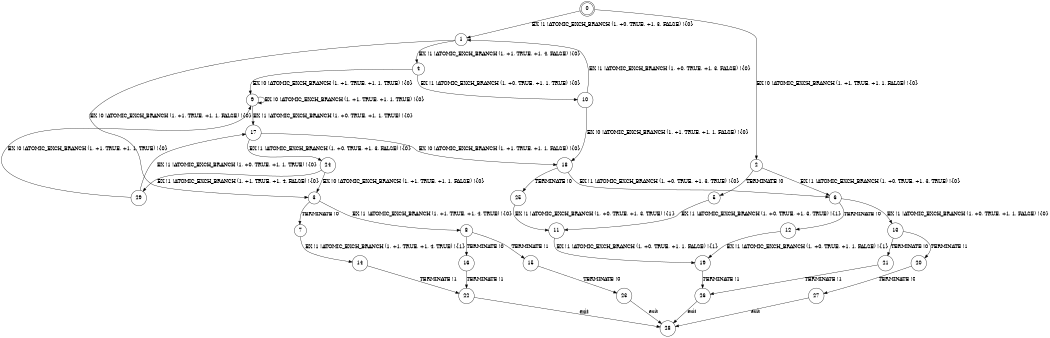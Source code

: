 digraph BCG {
size = "7, 10.5";
center = TRUE;
node [shape = circle];
0 [peripheries = 2];
0 -> 1 [label = "EX !1 !ATOMIC_EXCH_BRANCH (1, +0, TRUE, +1, 3, FALSE) !{0}"];
0 -> 2 [label = "EX !0 !ATOMIC_EXCH_BRANCH (1, +1, TRUE, +1, 1, FALSE) !{0}"];
1 -> 3 [label = "EX !0 !ATOMIC_EXCH_BRANCH (1, +1, TRUE, +1, 1, FALSE) !{0}"];
1 -> 4 [label = "EX !1 !ATOMIC_EXCH_BRANCH (1, +1, TRUE, +1, 4, FALSE) !{0}"];
2 -> 5 [label = "TERMINATE !0"];
2 -> 6 [label = "EX !1 !ATOMIC_EXCH_BRANCH (1, +0, TRUE, +1, 3, TRUE) !{0}"];
3 -> 7 [label = "TERMINATE !0"];
3 -> 8 [label = "EX !1 !ATOMIC_EXCH_BRANCH (1, +1, TRUE, +1, 4, TRUE) !{0}"];
4 -> 9 [label = "EX !0 !ATOMIC_EXCH_BRANCH (1, +1, TRUE, +1, 1, TRUE) !{0}"];
4 -> 10 [label = "EX !1 !ATOMIC_EXCH_BRANCH (1, +0, TRUE, +1, 1, TRUE) !{0}"];
5 -> 11 [label = "EX !1 !ATOMIC_EXCH_BRANCH (1, +0, TRUE, +1, 3, TRUE) !{1}"];
6 -> 12 [label = "TERMINATE !0"];
6 -> 13 [label = "EX !1 !ATOMIC_EXCH_BRANCH (1, +0, TRUE, +1, 1, FALSE) !{0}"];
7 -> 14 [label = "EX !1 !ATOMIC_EXCH_BRANCH (1, +1, TRUE, +1, 4, TRUE) !{1}"];
8 -> 15 [label = "TERMINATE !1"];
8 -> 16 [label = "TERMINATE !0"];
9 -> 17 [label = "EX !1 !ATOMIC_EXCH_BRANCH (1, +0, TRUE, +1, 1, TRUE) !{0}"];
9 -> 9 [label = "EX !0 !ATOMIC_EXCH_BRANCH (1, +1, TRUE, +1, 1, TRUE) !{0}"];
10 -> 18 [label = "EX !0 !ATOMIC_EXCH_BRANCH (1, +1, TRUE, +1, 1, FALSE) !{0}"];
10 -> 1 [label = "EX !1 !ATOMIC_EXCH_BRANCH (1, +0, TRUE, +1, 3, FALSE) !{0}"];
11 -> 19 [label = "EX !1 !ATOMIC_EXCH_BRANCH (1, +0, TRUE, +1, 1, FALSE) !{1}"];
12 -> 19 [label = "EX !1 !ATOMIC_EXCH_BRANCH (1, +0, TRUE, +1, 1, FALSE) !{1}"];
13 -> 20 [label = "TERMINATE !1"];
13 -> 21 [label = "TERMINATE !0"];
14 -> 22 [label = "TERMINATE !1"];
15 -> 23 [label = "TERMINATE !0"];
16 -> 22 [label = "TERMINATE !1"];
17 -> 24 [label = "EX !1 !ATOMIC_EXCH_BRANCH (1, +0, TRUE, +1, 3, FALSE) !{0}"];
17 -> 18 [label = "EX !0 !ATOMIC_EXCH_BRANCH (1, +1, TRUE, +1, 1, FALSE) !{0}"];
18 -> 25 [label = "TERMINATE !0"];
18 -> 6 [label = "EX !1 !ATOMIC_EXCH_BRANCH (1, +0, TRUE, +1, 3, TRUE) !{0}"];
19 -> 26 [label = "TERMINATE !1"];
20 -> 27 [label = "TERMINATE !0"];
21 -> 26 [label = "TERMINATE !1"];
22 -> 28 [label = "exit"];
23 -> 28 [label = "exit"];
24 -> 29 [label = "EX !1 !ATOMIC_EXCH_BRANCH (1, +1, TRUE, +1, 4, FALSE) !{0}"];
24 -> 3 [label = "EX !0 !ATOMIC_EXCH_BRANCH (1, +1, TRUE, +1, 1, FALSE) !{0}"];
25 -> 11 [label = "EX !1 !ATOMIC_EXCH_BRANCH (1, +0, TRUE, +1, 3, TRUE) !{1}"];
26 -> 28 [label = "exit"];
27 -> 28 [label = "exit"];
29 -> 17 [label = "EX !1 !ATOMIC_EXCH_BRANCH (1, +0, TRUE, +1, 1, TRUE) !{0}"];
29 -> 9 [label = "EX !0 !ATOMIC_EXCH_BRANCH (1, +1, TRUE, +1, 1, TRUE) !{0}"];
}
